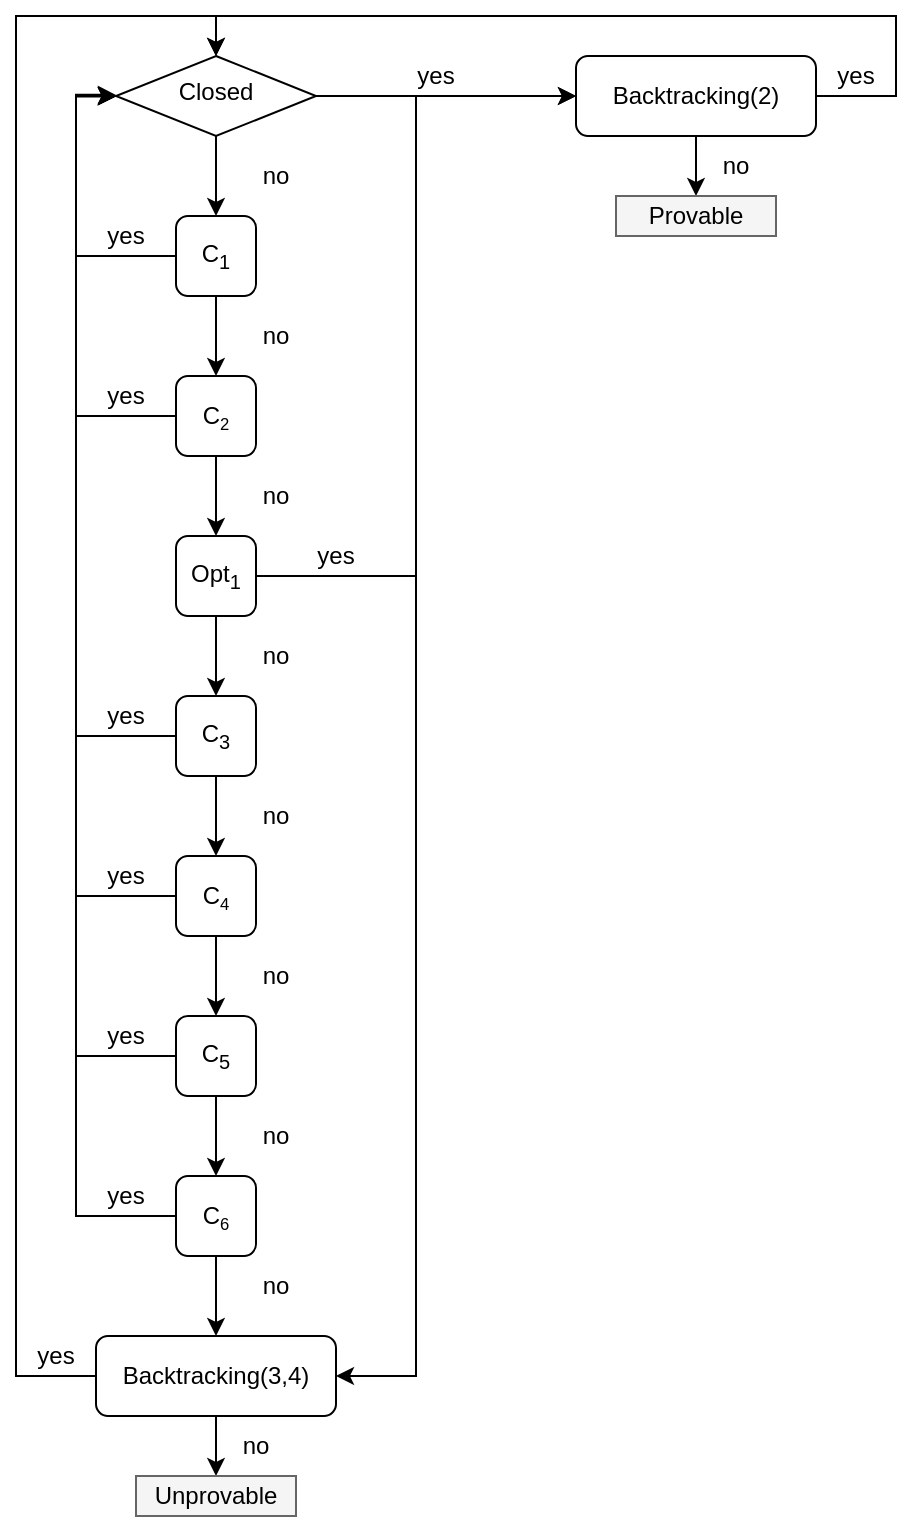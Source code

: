 <mxfile version="14.5.1" type="device"><diagram id="C5RBs43oDa-KdzZeNtuy" name="Page-1"><mxGraphModel dx="868" dy="507" grid="1" gridSize="10" guides="1" tooltips="1" connect="1" arrows="1" fold="1" page="1" pageScale="1" pageWidth="827" pageHeight="1169" math="0" shadow="0"><root><mxCell id="WIyWlLk6GJQsqaUBKTNV-0"/><mxCell id="WIyWlLk6GJQsqaUBKTNV-1" parent="WIyWlLk6GJQsqaUBKTNV-0"/><mxCell id="AZ-dPRz8DxTyCiKrjkEZ-3" style="edgeStyle=orthogonalEdgeStyle;rounded=0;orthogonalLoop=1;jettySize=auto;html=1;exitX=0.5;exitY=1;exitDx=0;exitDy=0;entryX=0.5;entryY=0;entryDx=0;entryDy=0;" parent="WIyWlLk6GJQsqaUBKTNV-1" source="WIyWlLk6GJQsqaUBKTNV-6" target="AZ-dPRz8DxTyCiKrjkEZ-0" edge="1"><mxGeometry relative="1" as="geometry"/></mxCell><mxCell id="AZ-dPRz8DxTyCiKrjkEZ-51" style="edgeStyle=orthogonalEdgeStyle;rounded=0;orthogonalLoop=1;jettySize=auto;html=1;exitX=1;exitY=0.5;exitDx=0;exitDy=0;entryX=0;entryY=0.5;entryDx=0;entryDy=0;" parent="WIyWlLk6GJQsqaUBKTNV-1" source="WIyWlLk6GJQsqaUBKTNV-6" target="AZ-dPRz8DxTyCiKrjkEZ-46" edge="1"><mxGeometry relative="1" as="geometry"/></mxCell><mxCell id="WIyWlLk6GJQsqaUBKTNV-6" value="Closed" style="rhombus;whiteSpace=wrap;html=1;shadow=0;fontFamily=Helvetica;fontSize=12;align=center;strokeWidth=1;spacing=6;spacingTop=-4;" parent="WIyWlLk6GJQsqaUBKTNV-1" vertex="1"><mxGeometry x="170" y="200" width="100" height="40" as="geometry"/></mxCell><mxCell id="WIyWlLk6GJQsqaUBKTNV-8" value="No" style="rounded=0;html=1;jettySize=auto;orthogonalLoop=1;fontSize=11;endArrow=block;endFill=0;endSize=8;strokeWidth=1;shadow=0;labelBackgroundColor=none;edgeStyle=orthogonalEdgeStyle;" parent="WIyWlLk6GJQsqaUBKTNV-1" edge="1"><mxGeometry x="0.333" y="20" relative="1" as="geometry"><mxPoint as="offset"/><mxPoint x="220" y="370" as="sourcePoint"/></mxGeometry></mxCell><mxCell id="WIyWlLk6GJQsqaUBKTNV-9" value="Yes" style="edgeStyle=orthogonalEdgeStyle;rounded=0;html=1;jettySize=auto;orthogonalLoop=1;fontSize=11;endArrow=block;endFill=0;endSize=8;strokeWidth=1;shadow=0;labelBackgroundColor=none;" parent="WIyWlLk6GJQsqaUBKTNV-1" edge="1"><mxGeometry y="10" relative="1" as="geometry"><mxPoint as="offset"/><mxPoint x="270" y="330" as="sourcePoint"/></mxGeometry></mxCell><mxCell id="AZ-dPRz8DxTyCiKrjkEZ-2" style="edgeStyle=orthogonalEdgeStyle;rounded=0;orthogonalLoop=1;jettySize=auto;html=1;exitX=0.5;exitY=1;exitDx=0;exitDy=0;entryX=0.5;entryY=0;entryDx=0;entryDy=0;" parent="WIyWlLk6GJQsqaUBKTNV-1" source="AZ-dPRz8DxTyCiKrjkEZ-0" target="AZ-dPRz8DxTyCiKrjkEZ-1" edge="1"><mxGeometry relative="1" as="geometry"/></mxCell><mxCell id="AZ-dPRz8DxTyCiKrjkEZ-38" style="edgeStyle=orthogonalEdgeStyle;rounded=0;orthogonalLoop=1;jettySize=auto;html=1;exitX=0;exitY=0.5;exitDx=0;exitDy=0;" parent="WIyWlLk6GJQsqaUBKTNV-1" source="AZ-dPRz8DxTyCiKrjkEZ-0" edge="1"><mxGeometry relative="1" as="geometry"><mxPoint x="170" y="220.278" as="targetPoint"/><Array as="points"><mxPoint x="150" y="300"/><mxPoint x="150" y="220"/></Array></mxGeometry></mxCell><mxCell id="AZ-dPRz8DxTyCiKrjkEZ-0" value="C&lt;sub&gt;1&lt;/sub&gt;" style="rounded=1;whiteSpace=wrap;html=1;fontSize=12;glass=0;strokeWidth=1;shadow=0;" parent="WIyWlLk6GJQsqaUBKTNV-1" vertex="1"><mxGeometry x="200" y="280" width="40" height="40" as="geometry"/></mxCell><mxCell id="AZ-dPRz8DxTyCiKrjkEZ-5" style="edgeStyle=orthogonalEdgeStyle;rounded=0;orthogonalLoop=1;jettySize=auto;html=1;exitX=0.5;exitY=1;exitDx=0;exitDy=0;entryX=0.5;entryY=0;entryDx=0;entryDy=0;" parent="WIyWlLk6GJQsqaUBKTNV-1" source="AZ-dPRz8DxTyCiKrjkEZ-1" target="AZ-dPRz8DxTyCiKrjkEZ-4" edge="1"><mxGeometry relative="1" as="geometry"/></mxCell><mxCell id="AZ-dPRz8DxTyCiKrjkEZ-26" style="edgeStyle=orthogonalEdgeStyle;rounded=0;orthogonalLoop=1;jettySize=auto;html=1;exitX=0;exitY=0.5;exitDx=0;exitDy=0;entryX=0;entryY=0.5;entryDx=0;entryDy=0;" parent="WIyWlLk6GJQsqaUBKTNV-1" source="AZ-dPRz8DxTyCiKrjkEZ-1" target="WIyWlLk6GJQsqaUBKTNV-6" edge="1"><mxGeometry relative="1" as="geometry"/></mxCell><mxCell id="AZ-dPRz8DxTyCiKrjkEZ-1" value="C&lt;span style=&quot;font-size: 10px&quot;&gt;&lt;sub&gt;2&lt;/sub&gt;&lt;/span&gt;" style="rounded=1;whiteSpace=wrap;html=1;fontSize=12;glass=0;strokeWidth=1;shadow=0;" parent="WIyWlLk6GJQsqaUBKTNV-1" vertex="1"><mxGeometry x="200" y="360" width="40" height="40" as="geometry"/></mxCell><mxCell id="AZ-dPRz8DxTyCiKrjkEZ-55" style="edgeStyle=orthogonalEdgeStyle;rounded=0;orthogonalLoop=1;jettySize=auto;html=1;exitX=1;exitY=0.5;exitDx=0;exitDy=0;entryX=0;entryY=0.5;entryDx=0;entryDy=0;" parent="WIyWlLk6GJQsqaUBKTNV-1" source="AZ-dPRz8DxTyCiKrjkEZ-4" target="AZ-dPRz8DxTyCiKrjkEZ-46" edge="1"><mxGeometry relative="1" as="geometry"><mxPoint x="320" y="460.345" as="targetPoint"/></mxGeometry></mxCell><mxCell id="AZ-dPRz8DxTyCiKrjkEZ-56" style="edgeStyle=orthogonalEdgeStyle;rounded=0;orthogonalLoop=1;jettySize=auto;html=1;exitX=1;exitY=0.5;exitDx=0;exitDy=0;entryX=1;entryY=0.5;entryDx=0;entryDy=0;" parent="WIyWlLk6GJQsqaUBKTNV-1" source="AZ-dPRz8DxTyCiKrjkEZ-4" target="AZ-dPRz8DxTyCiKrjkEZ-36" edge="1"><mxGeometry relative="1" as="geometry"><Array as="points"><mxPoint x="320" y="460"/><mxPoint x="320" y="860"/></Array></mxGeometry></mxCell><mxCell id="AZ-dPRz8DxTyCiKrjkEZ-4" value="Opt&lt;sub&gt;1&lt;/sub&gt;" style="rounded=1;whiteSpace=wrap;html=1;fontSize=12;glass=0;strokeWidth=1;shadow=0;" parent="WIyWlLk6GJQsqaUBKTNV-1" vertex="1"><mxGeometry x="200" y="440" width="40" height="40" as="geometry"/></mxCell><mxCell id="AZ-dPRz8DxTyCiKrjkEZ-6" style="edgeStyle=orthogonalEdgeStyle;rounded=0;orthogonalLoop=1;jettySize=auto;html=1;exitX=0.5;exitY=1;exitDx=0;exitDy=0;entryX=0.5;entryY=0;entryDx=0;entryDy=0;" parent="WIyWlLk6GJQsqaUBKTNV-1" source="AZ-dPRz8DxTyCiKrjkEZ-7" target="AZ-dPRz8DxTyCiKrjkEZ-8" edge="1"><mxGeometry relative="1" as="geometry"/></mxCell><mxCell id="AZ-dPRz8DxTyCiKrjkEZ-12" value="" style="edgeStyle=orthogonalEdgeStyle;rounded=0;orthogonalLoop=1;jettySize=auto;html=1;" parent="WIyWlLk6GJQsqaUBKTNV-1" source="AZ-dPRz8DxTyCiKrjkEZ-4" target="AZ-dPRz8DxTyCiKrjkEZ-7" edge="1"><mxGeometry relative="1" as="geometry"/></mxCell><mxCell id="AZ-dPRz8DxTyCiKrjkEZ-39" style="edgeStyle=orthogonalEdgeStyle;rounded=0;orthogonalLoop=1;jettySize=auto;html=1;exitX=0;exitY=0.5;exitDx=0;exitDy=0;" parent="WIyWlLk6GJQsqaUBKTNV-1" source="AZ-dPRz8DxTyCiKrjkEZ-7" edge="1"><mxGeometry relative="1" as="geometry"><mxPoint x="170" y="219.444" as="targetPoint"/><Array as="points"><mxPoint x="150" y="540"/><mxPoint x="150" y="219"/></Array></mxGeometry></mxCell><mxCell id="AZ-dPRz8DxTyCiKrjkEZ-7" value="C&lt;sub&gt;3&lt;/sub&gt;" style="rounded=1;whiteSpace=wrap;html=1;fontSize=12;glass=0;strokeWidth=1;shadow=0;" parent="WIyWlLk6GJQsqaUBKTNV-1" vertex="1"><mxGeometry x="200" y="520" width="40" height="40" as="geometry"/></mxCell><mxCell id="AZ-dPRz8DxTyCiKrjkEZ-13" style="edgeStyle=orthogonalEdgeStyle;rounded=0;orthogonalLoop=1;jettySize=auto;html=1;exitX=0.5;exitY=1;exitDx=0;exitDy=0;entryX=0.5;entryY=0;entryDx=0;entryDy=0;" parent="WIyWlLk6GJQsqaUBKTNV-1" source="AZ-dPRz8DxTyCiKrjkEZ-8" target="AZ-dPRz8DxTyCiKrjkEZ-10" edge="1"><mxGeometry relative="1" as="geometry"/></mxCell><mxCell id="AZ-dPRz8DxTyCiKrjkEZ-23" style="edgeStyle=orthogonalEdgeStyle;rounded=0;orthogonalLoop=1;jettySize=auto;html=1;exitX=0;exitY=0.5;exitDx=0;exitDy=0;" parent="WIyWlLk6GJQsqaUBKTNV-1" source="AZ-dPRz8DxTyCiKrjkEZ-8" edge="1"><mxGeometry relative="1" as="geometry"><mxPoint x="170" y="220" as="targetPoint"/><Array as="points"><mxPoint x="150" y="620"/><mxPoint x="150" y="220"/></Array></mxGeometry></mxCell><mxCell id="AZ-dPRz8DxTyCiKrjkEZ-8" value="C&lt;span style=&quot;font-size: 10px&quot;&gt;&lt;sub&gt;4&lt;/sub&gt;&lt;/span&gt;" style="rounded=1;whiteSpace=wrap;html=1;fontSize=12;glass=0;strokeWidth=1;shadow=0;" parent="WIyWlLk6GJQsqaUBKTNV-1" vertex="1"><mxGeometry x="200" y="600" width="40" height="40" as="geometry"/></mxCell><mxCell id="AZ-dPRz8DxTyCiKrjkEZ-9" style="edgeStyle=orthogonalEdgeStyle;rounded=0;orthogonalLoop=1;jettySize=auto;html=1;exitX=0.5;exitY=1;exitDx=0;exitDy=0;entryX=0.5;entryY=0;entryDx=0;entryDy=0;" parent="WIyWlLk6GJQsqaUBKTNV-1" source="AZ-dPRz8DxTyCiKrjkEZ-10" target="AZ-dPRz8DxTyCiKrjkEZ-11" edge="1"><mxGeometry relative="1" as="geometry"/></mxCell><mxCell id="AZ-dPRz8DxTyCiKrjkEZ-22" style="edgeStyle=orthogonalEdgeStyle;rounded=0;orthogonalLoop=1;jettySize=auto;html=1;exitX=0;exitY=0.5;exitDx=0;exitDy=0;" parent="WIyWlLk6GJQsqaUBKTNV-1" source="AZ-dPRz8DxTyCiKrjkEZ-10" edge="1"><mxGeometry relative="1" as="geometry"><mxPoint x="170" y="220" as="targetPoint"/><Array as="points"><mxPoint x="150" y="700"/><mxPoint x="150" y="220"/></Array></mxGeometry></mxCell><mxCell id="AZ-dPRz8DxTyCiKrjkEZ-10" value="C&lt;sub&gt;5&lt;/sub&gt;" style="rounded=1;whiteSpace=wrap;html=1;fontSize=12;glass=0;strokeWidth=1;shadow=0;" parent="WIyWlLk6GJQsqaUBKTNV-1" vertex="1"><mxGeometry x="200" y="680" width="40" height="40" as="geometry"/></mxCell><mxCell id="AZ-dPRz8DxTyCiKrjkEZ-21" style="edgeStyle=orthogonalEdgeStyle;rounded=0;orthogonalLoop=1;jettySize=auto;html=1;exitX=0;exitY=0.5;exitDx=0;exitDy=0;entryX=0;entryY=0.5;entryDx=0;entryDy=0;" parent="WIyWlLk6GJQsqaUBKTNV-1" source="AZ-dPRz8DxTyCiKrjkEZ-11" target="WIyWlLk6GJQsqaUBKTNV-6" edge="1"><mxGeometry relative="1" as="geometry"/></mxCell><mxCell id="AZ-dPRz8DxTyCiKrjkEZ-43" style="edgeStyle=orthogonalEdgeStyle;rounded=0;orthogonalLoop=1;jettySize=auto;html=1;exitX=0.5;exitY=1;exitDx=0;exitDy=0;entryX=0.5;entryY=0;entryDx=0;entryDy=0;" parent="WIyWlLk6GJQsqaUBKTNV-1" source="AZ-dPRz8DxTyCiKrjkEZ-11" target="AZ-dPRz8DxTyCiKrjkEZ-36" edge="1"><mxGeometry relative="1" as="geometry"/></mxCell><mxCell id="AZ-dPRz8DxTyCiKrjkEZ-11" value="C&lt;span style=&quot;font-size: 10px&quot;&gt;&lt;sub&gt;6&lt;/sub&gt;&lt;/span&gt;" style="rounded=1;whiteSpace=wrap;html=1;fontSize=12;glass=0;strokeWidth=1;shadow=0;" parent="WIyWlLk6GJQsqaUBKTNV-1" vertex="1"><mxGeometry x="200" y="760" width="40" height="40" as="geometry"/></mxCell><mxCell id="AZ-dPRz8DxTyCiKrjkEZ-14" value="no" style="text;html=1;strokeColor=none;fillColor=none;align=center;verticalAlign=middle;whiteSpace=wrap;rounded=0;" parent="WIyWlLk6GJQsqaUBKTNV-1" vertex="1"><mxGeometry x="230" y="250" width="40" height="20" as="geometry"/></mxCell><mxCell id="AZ-dPRz8DxTyCiKrjkEZ-15" value="no" style="text;html=1;strokeColor=none;fillColor=none;align=center;verticalAlign=middle;whiteSpace=wrap;rounded=0;" parent="WIyWlLk6GJQsqaUBKTNV-1" vertex="1"><mxGeometry x="230" y="330" width="40" height="20" as="geometry"/></mxCell><mxCell id="AZ-dPRz8DxTyCiKrjkEZ-16" value="no" style="text;html=1;strokeColor=none;fillColor=none;align=center;verticalAlign=middle;whiteSpace=wrap;rounded=0;" parent="WIyWlLk6GJQsqaUBKTNV-1" vertex="1"><mxGeometry x="230" y="410" width="40" height="20" as="geometry"/></mxCell><mxCell id="AZ-dPRz8DxTyCiKrjkEZ-17" value="no" style="text;html=1;strokeColor=none;fillColor=none;align=center;verticalAlign=middle;whiteSpace=wrap;rounded=0;" parent="WIyWlLk6GJQsqaUBKTNV-1" vertex="1"><mxGeometry x="230" y="490" width="40" height="20" as="geometry"/></mxCell><mxCell id="AZ-dPRz8DxTyCiKrjkEZ-18" value="no" style="text;html=1;strokeColor=none;fillColor=none;align=center;verticalAlign=middle;whiteSpace=wrap;rounded=0;" parent="WIyWlLk6GJQsqaUBKTNV-1" vertex="1"><mxGeometry x="230" y="570" width="40" height="20" as="geometry"/></mxCell><mxCell id="AZ-dPRz8DxTyCiKrjkEZ-19" value="no" style="text;html=1;strokeColor=none;fillColor=none;align=center;verticalAlign=middle;whiteSpace=wrap;rounded=0;" parent="WIyWlLk6GJQsqaUBKTNV-1" vertex="1"><mxGeometry x="230" y="650" width="40" height="20" as="geometry"/></mxCell><mxCell id="AZ-dPRz8DxTyCiKrjkEZ-20" value="no" style="text;html=1;strokeColor=none;fillColor=none;align=center;verticalAlign=middle;whiteSpace=wrap;rounded=0;" parent="WIyWlLk6GJQsqaUBKTNV-1" vertex="1"><mxGeometry x="230" y="730" width="40" height="20" as="geometry"/></mxCell><mxCell id="AZ-dPRz8DxTyCiKrjkEZ-29" value="yes" style="text;html=1;strokeColor=none;fillColor=none;align=center;verticalAlign=middle;whiteSpace=wrap;rounded=0;" parent="WIyWlLk6GJQsqaUBKTNV-1" vertex="1"><mxGeometry x="155" y="360" width="40" height="20" as="geometry"/></mxCell><mxCell id="AZ-dPRz8DxTyCiKrjkEZ-28" value="yes" style="text;html=1;strokeColor=none;fillColor=none;align=center;verticalAlign=middle;whiteSpace=wrap;rounded=0;" parent="WIyWlLk6GJQsqaUBKTNV-1" vertex="1"><mxGeometry x="155" y="280" width="40" height="20" as="geometry"/></mxCell><mxCell id="AZ-dPRz8DxTyCiKrjkEZ-31" value="yes" style="text;html=1;strokeColor=none;fillColor=none;align=center;verticalAlign=middle;whiteSpace=wrap;rounded=0;" parent="WIyWlLk6GJQsqaUBKTNV-1" vertex="1"><mxGeometry x="155" y="520" width="40" height="20" as="geometry"/></mxCell><mxCell id="AZ-dPRz8DxTyCiKrjkEZ-33" value="yes" style="text;html=1;strokeColor=none;fillColor=none;align=center;verticalAlign=middle;whiteSpace=wrap;rounded=0;" parent="WIyWlLk6GJQsqaUBKTNV-1" vertex="1"><mxGeometry x="155" y="600" width="40" height="20" as="geometry"/></mxCell><mxCell id="AZ-dPRz8DxTyCiKrjkEZ-34" value="yes" style="text;html=1;strokeColor=none;fillColor=none;align=center;verticalAlign=middle;whiteSpace=wrap;rounded=0;" parent="WIyWlLk6GJQsqaUBKTNV-1" vertex="1"><mxGeometry x="155" y="680" width="40" height="20" as="geometry"/></mxCell><mxCell id="AZ-dPRz8DxTyCiKrjkEZ-35" value="yes" style="text;html=1;strokeColor=none;fillColor=none;align=center;verticalAlign=middle;whiteSpace=wrap;rounded=0;" parent="WIyWlLk6GJQsqaUBKTNV-1" vertex="1"><mxGeometry x="155" y="760" width="40" height="20" as="geometry"/></mxCell><mxCell id="AZ-dPRz8DxTyCiKrjkEZ-42" style="edgeStyle=orthogonalEdgeStyle;rounded=0;orthogonalLoop=1;jettySize=auto;html=1;exitX=0.5;exitY=1;exitDx=0;exitDy=0;entryX=0.5;entryY=0;entryDx=0;entryDy=0;" parent="WIyWlLk6GJQsqaUBKTNV-1" source="AZ-dPRz8DxTyCiKrjkEZ-36" target="AZ-dPRz8DxTyCiKrjkEZ-41" edge="1"><mxGeometry relative="1" as="geometry"/></mxCell><mxCell id="AZ-dPRz8DxTyCiKrjkEZ-49" style="edgeStyle=orthogonalEdgeStyle;rounded=0;orthogonalLoop=1;jettySize=auto;html=1;exitX=0;exitY=0.5;exitDx=0;exitDy=0;entryX=0.5;entryY=0;entryDx=0;entryDy=0;" parent="WIyWlLk6GJQsqaUBKTNV-1" source="AZ-dPRz8DxTyCiKrjkEZ-36" target="WIyWlLk6GJQsqaUBKTNV-6" edge="1"><mxGeometry relative="1" as="geometry"><Array as="points"><mxPoint x="120" y="860"/><mxPoint x="120" y="180"/><mxPoint x="220" y="180"/></Array></mxGeometry></mxCell><mxCell id="AZ-dPRz8DxTyCiKrjkEZ-36" value="Backtracking(3,4)" style="rounded=1;whiteSpace=wrap;html=1;" parent="WIyWlLk6GJQsqaUBKTNV-1" vertex="1"><mxGeometry x="160" y="840" width="120" height="40" as="geometry"/></mxCell><mxCell id="AZ-dPRz8DxTyCiKrjkEZ-40" value="yes" style="text;html=1;strokeColor=none;fillColor=none;align=center;verticalAlign=middle;whiteSpace=wrap;rounded=0;" parent="WIyWlLk6GJQsqaUBKTNV-1" vertex="1"><mxGeometry x="120" y="840" width="40" height="20" as="geometry"/></mxCell><mxCell id="AZ-dPRz8DxTyCiKrjkEZ-41" value="&lt;font color=&quot;#000000&quot;&gt;Unprovable&lt;/font&gt;" style="text;html=1;align=center;verticalAlign=middle;whiteSpace=wrap;rounded=0;fillColor=#f5f5f5;strokeColor=#666666;fontColor=#333333;" parent="WIyWlLk6GJQsqaUBKTNV-1" vertex="1"><mxGeometry x="180" y="910" width="80" height="20" as="geometry"/></mxCell><mxCell id="AZ-dPRz8DxTyCiKrjkEZ-44" value="no" style="text;html=1;strokeColor=none;fillColor=none;align=center;verticalAlign=middle;whiteSpace=wrap;rounded=0;" parent="WIyWlLk6GJQsqaUBKTNV-1" vertex="1"><mxGeometry x="230" y="805" width="40" height="20" as="geometry"/></mxCell><mxCell id="AZ-dPRz8DxTyCiKrjkEZ-48" style="edgeStyle=orthogonalEdgeStyle;rounded=0;orthogonalLoop=1;jettySize=auto;html=1;exitX=0.5;exitY=1;exitDx=0;exitDy=0;entryX=0.5;entryY=0;entryDx=0;entryDy=0;" parent="WIyWlLk6GJQsqaUBKTNV-1" source="AZ-dPRz8DxTyCiKrjkEZ-46" target="AZ-dPRz8DxTyCiKrjkEZ-47" edge="1"><mxGeometry relative="1" as="geometry"/></mxCell><mxCell id="AZ-dPRz8DxTyCiKrjkEZ-53" style="edgeStyle=orthogonalEdgeStyle;rounded=0;orthogonalLoop=1;jettySize=auto;html=1;entryX=0.5;entryY=0;entryDx=0;entryDy=0;" parent="WIyWlLk6GJQsqaUBKTNV-1" source="AZ-dPRz8DxTyCiKrjkEZ-46" target="WIyWlLk6GJQsqaUBKTNV-6" edge="1"><mxGeometry relative="1" as="geometry"><Array as="points"><mxPoint x="560" y="220"/><mxPoint x="560" y="180"/><mxPoint x="220" y="180"/></Array></mxGeometry></mxCell><mxCell id="AZ-dPRz8DxTyCiKrjkEZ-46" value="Backtracking(2)" style="rounded=1;whiteSpace=wrap;html=1;" parent="WIyWlLk6GJQsqaUBKTNV-1" vertex="1"><mxGeometry x="400" y="200" width="120" height="40" as="geometry"/></mxCell><mxCell id="AZ-dPRz8DxTyCiKrjkEZ-47" value="&lt;font color=&quot;#000000&quot;&gt;Provable&lt;/font&gt;" style="text;html=1;align=center;verticalAlign=middle;whiteSpace=wrap;rounded=0;fillColor=#f5f5f5;strokeColor=#666666;fontColor=#333333;" parent="WIyWlLk6GJQsqaUBKTNV-1" vertex="1"><mxGeometry x="420" y="270" width="80" height="20" as="geometry"/></mxCell><mxCell id="AZ-dPRz8DxTyCiKrjkEZ-50" value="no" style="text;html=1;strokeColor=none;fillColor=none;align=center;verticalAlign=middle;whiteSpace=wrap;rounded=0;" parent="WIyWlLk6GJQsqaUBKTNV-1" vertex="1"><mxGeometry x="460" y="245" width="40" height="20" as="geometry"/></mxCell><mxCell id="AZ-dPRz8DxTyCiKrjkEZ-52" value="yes" style="text;html=1;strokeColor=none;fillColor=none;align=center;verticalAlign=middle;whiteSpace=wrap;rounded=0;" parent="WIyWlLk6GJQsqaUBKTNV-1" vertex="1"><mxGeometry x="310" y="200" width="40" height="20" as="geometry"/></mxCell><mxCell id="AZ-dPRz8DxTyCiKrjkEZ-54" value="yes" style="text;html=1;strokeColor=none;fillColor=none;align=center;verticalAlign=middle;whiteSpace=wrap;rounded=0;" parent="WIyWlLk6GJQsqaUBKTNV-1" vertex="1"><mxGeometry x="520" y="200" width="40" height="20" as="geometry"/></mxCell><mxCell id="AZ-dPRz8DxTyCiKrjkEZ-57" value="yes" style="text;html=1;strokeColor=none;fillColor=none;align=center;verticalAlign=middle;whiteSpace=wrap;rounded=0;" parent="WIyWlLk6GJQsqaUBKTNV-1" vertex="1"><mxGeometry x="260" y="440" width="40" height="20" as="geometry"/></mxCell><mxCell id="GKtD8FlE_MPfa-ZI_Txw-0" value="no" style="text;html=1;strokeColor=none;fillColor=none;align=center;verticalAlign=middle;whiteSpace=wrap;rounded=0;" vertex="1" parent="WIyWlLk6GJQsqaUBKTNV-1"><mxGeometry x="220" y="885" width="40" height="20" as="geometry"/></mxCell></root></mxGraphModel></diagram></mxfile>